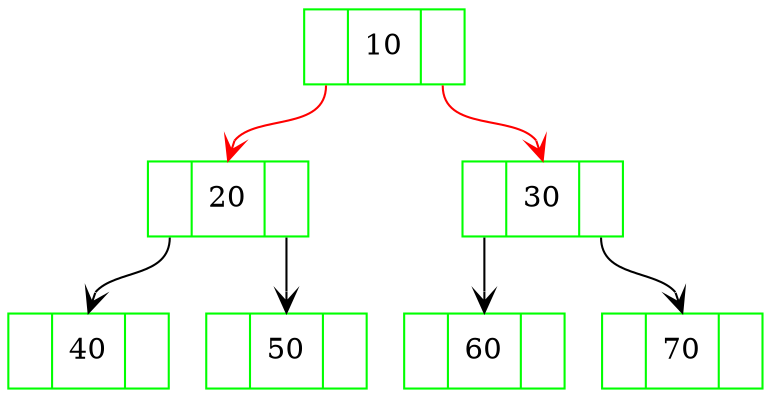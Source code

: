 digraph binarysearchtree {

    //difining nodes for bst 
        node [shape=record,color=green];

        A [label="<left> | <data> 10 | <right>"];
        B [label="<left> | <data> 20 | <right>"];
        C [label="<left> | <data> 30 | <right>"];
        D [label="<left> | <data> 40 | <right>"];
        E [label="<left> | <data> 50 | <right>"];
        F [label="<left> | <data> 60 | <right>"];
        G [label="<left> | <data> 70 | <right>"];


    //difining edges for bst

        edge[arrowhead=open,arrowtail=none,dir=both,color=black]
        
        A:left -> B:data[color = red]
        A:right -> C:data[color = red]
        B:left -> D:data
        B:right -> E:data
        C:left -> F:data
        C:right -> G:data
}
